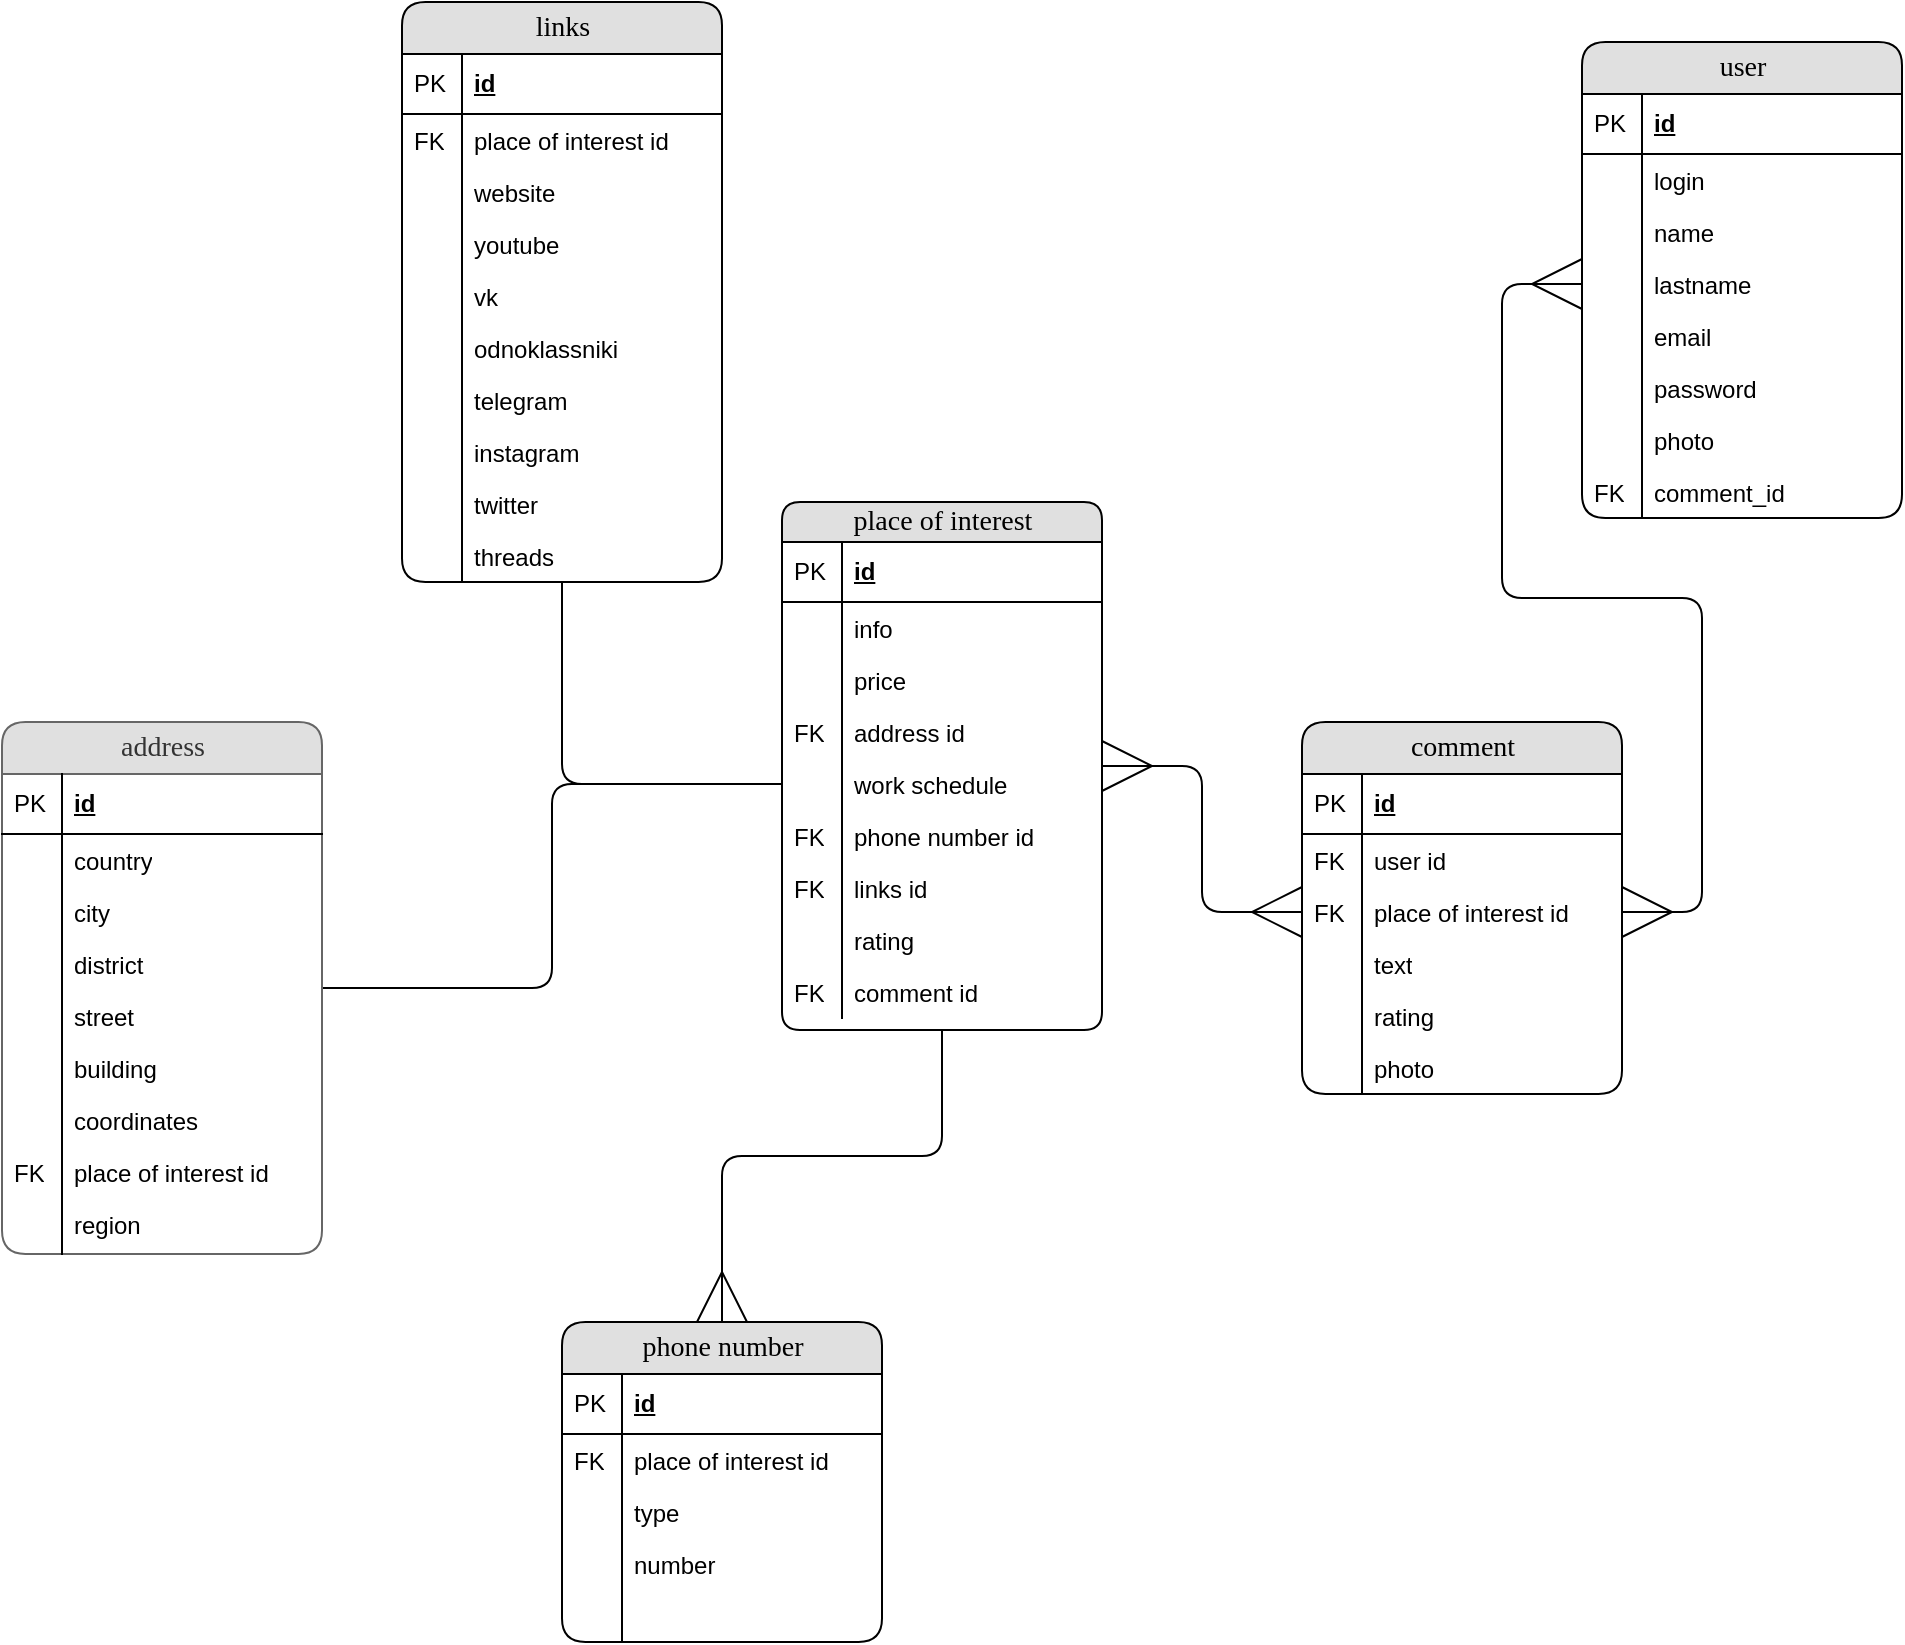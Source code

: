 <mxfile version="21.7.2" type="github">
  <diagram name="Page-1" id="e56a1550-8fbb-45ad-956c-1786394a9013">
    <mxGraphModel dx="1434" dy="790" grid="1" gridSize="10" guides="1" tooltips="1" connect="1" arrows="1" fold="1" page="1" pageScale="1" pageWidth="1100" pageHeight="850" background="none" math="0" shadow="0">
      <root>
        <mxCell id="0" />
        <mxCell id="1" parent="0" />
        <mxCell id="wObL8f7aun2CdZPHMeH9-78" style="edgeStyle=orthogonalEdgeStyle;orthogonalLoop=1;jettySize=auto;html=1;entryX=0;entryY=0.5;entryDx=0;entryDy=0;endArrow=ERmany;endFill=0;startSize=23;strokeWidth=1;endSize=23;rounded=1;startArrow=ERmany;startFill=0;" parent="1" source="wObL8f7aun2CdZPHMeH9-1" target="wObL8f7aun2CdZPHMeH9-42" edge="1">
          <mxGeometry relative="1" as="geometry" />
        </mxCell>
        <mxCell id="wObL8f7aun2CdZPHMeH9-1" value="place of interest" style="swimlane;html=1;fontStyle=0;childLayout=stackLayout;horizontal=1;startSize=20;fillColor=#e0e0e0;horizontalStack=0;resizeParent=1;resizeLast=0;collapsible=1;marginBottom=0;swimlaneFillColor=#ffffff;align=center;rounded=1;shadow=0;comic=0;labelBackgroundColor=none;strokeWidth=1;fontFamily=Verdana;fontSize=14;glass=0;swimlaneLine=1;" parent="1" vertex="1">
          <mxGeometry x="460" y="250" width="160" height="264" as="geometry" />
        </mxCell>
        <mxCell id="wObL8f7aun2CdZPHMeH9-2" value="id" style="shape=partialRectangle;top=0;left=0;right=0;bottom=1;html=1;align=left;verticalAlign=middle;fillColor=none;spacingLeft=34;spacingRight=4;whiteSpace=wrap;overflow=hidden;rotatable=0;points=[[0,0.5],[1,0.5]];portConstraint=eastwest;dropTarget=0;fontStyle=5;" parent="wObL8f7aun2CdZPHMeH9-1" vertex="1">
          <mxGeometry y="20" width="160" height="30" as="geometry" />
        </mxCell>
        <mxCell id="wObL8f7aun2CdZPHMeH9-3" value="PK" style="shape=partialRectangle;top=0;left=0;bottom=0;html=1;fillColor=none;align=left;verticalAlign=middle;spacingLeft=4;spacingRight=4;whiteSpace=wrap;overflow=hidden;rotatable=0;points=[];portConstraint=eastwest;part=1;" parent="wObL8f7aun2CdZPHMeH9-2" vertex="1" connectable="0">
          <mxGeometry width="30" height="30" as="geometry" />
        </mxCell>
        <mxCell id="wObL8f7aun2CdZPHMeH9-4" value="info" style="shape=partialRectangle;top=0;left=0;right=0;bottom=0;html=1;align=left;verticalAlign=top;fillColor=none;spacingLeft=34;spacingRight=4;whiteSpace=wrap;overflow=hidden;rotatable=0;points=[[0,0.5],[1,0.5]];portConstraint=eastwest;dropTarget=0;" parent="wObL8f7aun2CdZPHMeH9-1" vertex="1">
          <mxGeometry y="50" width="160" height="26" as="geometry" />
        </mxCell>
        <mxCell id="wObL8f7aun2CdZPHMeH9-5" value="" style="shape=partialRectangle;top=0;left=0;bottom=0;html=1;fillColor=none;align=left;verticalAlign=top;spacingLeft=4;spacingRight=4;whiteSpace=wrap;overflow=hidden;rotatable=0;points=[];portConstraint=eastwest;part=1;" parent="wObL8f7aun2CdZPHMeH9-4" vertex="1" connectable="0">
          <mxGeometry width="30" height="26" as="geometry" />
        </mxCell>
        <mxCell id="wObL8f7aun2CdZPHMeH9-49" value="price" style="shape=partialRectangle;top=0;left=0;right=0;bottom=0;html=1;align=left;verticalAlign=top;fillColor=none;spacingLeft=34;spacingRight=4;whiteSpace=wrap;overflow=hidden;rotatable=0;points=[[0,0.5],[1,0.5]];portConstraint=eastwest;dropTarget=0;" parent="wObL8f7aun2CdZPHMeH9-1" vertex="1">
          <mxGeometry y="76" width="160" height="26" as="geometry" />
        </mxCell>
        <mxCell id="wObL8f7aun2CdZPHMeH9-50" value="" style="shape=partialRectangle;top=0;left=0;bottom=0;html=1;fillColor=none;align=left;verticalAlign=top;spacingLeft=4;spacingRight=4;whiteSpace=wrap;overflow=hidden;rotatable=0;points=[];portConstraint=eastwest;part=1;" parent="wObL8f7aun2CdZPHMeH9-49" vertex="1" connectable="0">
          <mxGeometry width="30" height="26" as="geometry" />
        </mxCell>
        <mxCell id="wObL8f7aun2CdZPHMeH9-6" value="address id" style="shape=partialRectangle;top=0;left=0;right=0;bottom=0;html=1;align=left;verticalAlign=top;fillColor=none;spacingLeft=34;spacingRight=4;whiteSpace=wrap;overflow=hidden;rotatable=0;points=[[0,0.5],[1,0.5]];portConstraint=eastwest;dropTarget=0;" parent="wObL8f7aun2CdZPHMeH9-1" vertex="1">
          <mxGeometry y="102" width="160" height="26" as="geometry" />
        </mxCell>
        <mxCell id="wObL8f7aun2CdZPHMeH9-7" value="FK" style="shape=partialRectangle;top=0;left=0;bottom=0;html=1;fillColor=none;align=left;verticalAlign=top;spacingLeft=4;spacingRight=4;whiteSpace=wrap;overflow=hidden;rotatable=0;points=[];portConstraint=eastwest;part=1;" parent="wObL8f7aun2CdZPHMeH9-6" vertex="1" connectable="0">
          <mxGeometry width="30" height="26" as="geometry" />
        </mxCell>
        <mxCell id="wObL8f7aun2CdZPHMeH9-8" value="work schedule" style="shape=partialRectangle;top=0;left=0;right=0;bottom=0;html=1;align=left;verticalAlign=top;fillColor=none;spacingLeft=34;spacingRight=4;whiteSpace=wrap;overflow=hidden;rotatable=0;points=[[0,0.5],[1,0.5]];portConstraint=eastwest;dropTarget=0;" parent="wObL8f7aun2CdZPHMeH9-1" vertex="1">
          <mxGeometry y="128" width="160" height="26" as="geometry" />
        </mxCell>
        <mxCell id="wObL8f7aun2CdZPHMeH9-9" value="" style="shape=partialRectangle;top=0;left=0;bottom=0;html=1;fillColor=none;align=left;verticalAlign=top;spacingLeft=4;spacingRight=4;whiteSpace=wrap;overflow=hidden;rotatable=0;points=[];portConstraint=eastwest;part=1;" parent="wObL8f7aun2CdZPHMeH9-8" vertex="1" connectable="0">
          <mxGeometry width="30" height="26" as="geometry" />
        </mxCell>
        <mxCell id="wObL8f7aun2CdZPHMeH9-44" value="phone number id" style="shape=partialRectangle;top=0;left=0;right=0;bottom=0;html=1;align=left;verticalAlign=top;fillColor=none;spacingLeft=34;spacingRight=4;whiteSpace=wrap;overflow=hidden;rotatable=0;points=[[0,0.5],[1,0.5]];portConstraint=eastwest;dropTarget=0;" parent="wObL8f7aun2CdZPHMeH9-1" vertex="1">
          <mxGeometry y="154" width="160" height="26" as="geometry" />
        </mxCell>
        <mxCell id="wObL8f7aun2CdZPHMeH9-45" value="FK" style="shape=partialRectangle;top=0;left=0;bottom=0;html=1;fillColor=none;align=left;verticalAlign=top;spacingLeft=4;spacingRight=4;whiteSpace=wrap;overflow=hidden;rotatable=0;points=[];portConstraint=eastwest;part=1;" parent="wObL8f7aun2CdZPHMeH9-44" vertex="1" connectable="0">
          <mxGeometry width="30" height="26" as="geometry" />
        </mxCell>
        <mxCell id="wObL8f7aun2CdZPHMeH9-47" value="links id" style="shape=partialRectangle;top=0;left=0;right=0;bottom=0;html=1;align=left;verticalAlign=top;fillColor=none;spacingLeft=34;spacingRight=4;whiteSpace=wrap;overflow=hidden;rotatable=0;points=[[0,0.5],[1,0.5]];portConstraint=eastwest;dropTarget=0;" parent="wObL8f7aun2CdZPHMeH9-1" vertex="1">
          <mxGeometry y="180" width="160" height="26" as="geometry" />
        </mxCell>
        <mxCell id="wObL8f7aun2CdZPHMeH9-48" value="FK" style="shape=partialRectangle;top=0;left=0;bottom=0;html=1;fillColor=none;align=left;verticalAlign=top;spacingLeft=4;spacingRight=4;whiteSpace=wrap;overflow=hidden;rotatable=0;points=[];portConstraint=eastwest;part=1;" parent="wObL8f7aun2CdZPHMeH9-47" vertex="1" connectable="0">
          <mxGeometry width="30" height="26" as="geometry" />
        </mxCell>
        <mxCell id="wObL8f7aun2CdZPHMeH9-40" value="rating" style="shape=partialRectangle;top=0;left=0;right=0;bottom=0;html=1;align=left;verticalAlign=top;fillColor=none;spacingLeft=34;spacingRight=4;whiteSpace=wrap;overflow=hidden;rotatable=0;points=[[0,0.5],[1,0.5]];portConstraint=eastwest;dropTarget=0;" parent="wObL8f7aun2CdZPHMeH9-1" vertex="1">
          <mxGeometry y="206" width="160" height="26" as="geometry" />
        </mxCell>
        <mxCell id="wObL8f7aun2CdZPHMeH9-41" value="" style="shape=partialRectangle;top=0;left=0;bottom=0;html=1;fillColor=none;align=left;verticalAlign=top;spacingLeft=4;spacingRight=4;whiteSpace=wrap;overflow=hidden;rotatable=0;points=[];portConstraint=eastwest;part=1;" parent="wObL8f7aun2CdZPHMeH9-40" vertex="1" connectable="0">
          <mxGeometry width="30" height="26" as="geometry" />
        </mxCell>
        <mxCell id="wObL8f7aun2CdZPHMeH9-12" value="comment id" style="shape=partialRectangle;top=0;left=0;right=0;bottom=0;html=1;align=left;verticalAlign=top;fillColor=none;spacingLeft=34;spacingRight=4;whiteSpace=wrap;overflow=hidden;rotatable=0;points=[[0,0.5],[1,0.5]];portConstraint=eastwest;dropTarget=0;" parent="wObL8f7aun2CdZPHMeH9-1" vertex="1">
          <mxGeometry y="232" width="160" height="26" as="geometry" />
        </mxCell>
        <mxCell id="wObL8f7aun2CdZPHMeH9-13" value="FK" style="shape=partialRectangle;top=0;left=0;bottom=0;html=1;fillColor=none;align=left;verticalAlign=top;spacingLeft=4;spacingRight=4;whiteSpace=wrap;overflow=hidden;rotatable=0;points=[];portConstraint=eastwest;part=1;" parent="wObL8f7aun2CdZPHMeH9-12" vertex="1" connectable="0">
          <mxGeometry width="30" height="26" as="geometry" />
        </mxCell>
        <mxCell id="wObL8f7aun2CdZPHMeH9-14" value="comment" style="swimlane;html=1;fontStyle=0;childLayout=stackLayout;horizontal=1;startSize=26;fillColor=#e0e0e0;horizontalStack=0;resizeParent=1;resizeLast=0;collapsible=1;marginBottom=0;swimlaneFillColor=#ffffff;align=center;rounded=1;shadow=0;comic=0;labelBackgroundColor=none;strokeWidth=1;fontFamily=Verdana;fontSize=14" parent="1" vertex="1">
          <mxGeometry x="720" y="360" width="160" height="186" as="geometry" />
        </mxCell>
        <mxCell id="wObL8f7aun2CdZPHMeH9-15" value="id" style="shape=partialRectangle;top=0;left=0;right=0;bottom=1;html=1;align=left;verticalAlign=middle;fillColor=none;spacingLeft=34;spacingRight=4;whiteSpace=wrap;overflow=hidden;rotatable=0;points=[[0,0.5],[1,0.5]];portConstraint=eastwest;dropTarget=0;fontStyle=5;" parent="wObL8f7aun2CdZPHMeH9-14" vertex="1">
          <mxGeometry y="26" width="160" height="30" as="geometry" />
        </mxCell>
        <mxCell id="wObL8f7aun2CdZPHMeH9-16" value="PK" style="shape=partialRectangle;top=0;left=0;bottom=0;html=1;fillColor=none;align=left;verticalAlign=middle;spacingLeft=4;spacingRight=4;whiteSpace=wrap;overflow=hidden;rotatable=0;points=[];portConstraint=eastwest;part=1;" parent="wObL8f7aun2CdZPHMeH9-15" vertex="1" connectable="0">
          <mxGeometry width="30" height="30" as="geometry" />
        </mxCell>
        <mxCell id="wObL8f7aun2CdZPHMeH9-17" value="user id" style="shape=partialRectangle;top=0;left=0;right=0;bottom=0;html=1;align=left;verticalAlign=top;fillColor=none;spacingLeft=34;spacingRight=4;whiteSpace=wrap;overflow=hidden;rotatable=0;points=[[0,0.5],[1,0.5]];portConstraint=eastwest;dropTarget=0;" parent="wObL8f7aun2CdZPHMeH9-14" vertex="1">
          <mxGeometry y="56" width="160" height="26" as="geometry" />
        </mxCell>
        <mxCell id="wObL8f7aun2CdZPHMeH9-18" value="FK" style="shape=partialRectangle;top=0;left=0;bottom=0;html=1;fillColor=none;align=left;verticalAlign=top;spacingLeft=4;spacingRight=4;whiteSpace=wrap;overflow=hidden;rotatable=0;points=[];portConstraint=eastwest;part=1;" parent="wObL8f7aun2CdZPHMeH9-17" vertex="1" connectable="0">
          <mxGeometry width="30" height="26" as="geometry" />
        </mxCell>
        <mxCell id="wObL8f7aun2CdZPHMeH9-42" value="place of interest id" style="shape=partialRectangle;top=0;left=0;right=0;bottom=0;html=1;align=left;verticalAlign=top;fillColor=none;spacingLeft=34;spacingRight=4;whiteSpace=wrap;overflow=hidden;rotatable=0;points=[[0,0.5],[1,0.5]];portConstraint=eastwest;dropTarget=0;" parent="wObL8f7aun2CdZPHMeH9-14" vertex="1">
          <mxGeometry y="82" width="160" height="26" as="geometry" />
        </mxCell>
        <mxCell id="wObL8f7aun2CdZPHMeH9-43" value="FK" style="shape=partialRectangle;top=0;left=0;bottom=0;html=1;fillColor=none;align=left;verticalAlign=top;spacingLeft=4;spacingRight=4;whiteSpace=wrap;overflow=hidden;rotatable=0;points=[];portConstraint=eastwest;part=1;" parent="wObL8f7aun2CdZPHMeH9-42" vertex="1" connectable="0">
          <mxGeometry width="30" height="26" as="geometry" />
        </mxCell>
        <mxCell id="wObL8f7aun2CdZPHMeH9-19" value="text" style="shape=partialRectangle;top=0;left=0;right=0;bottom=0;html=1;align=left;verticalAlign=top;fillColor=none;spacingLeft=34;spacingRight=4;whiteSpace=wrap;overflow=hidden;rotatable=0;points=[[0,0.5],[1,0.5]];portConstraint=eastwest;dropTarget=0;" parent="wObL8f7aun2CdZPHMeH9-14" vertex="1">
          <mxGeometry y="108" width="160" height="26" as="geometry" />
        </mxCell>
        <mxCell id="wObL8f7aun2CdZPHMeH9-20" value="" style="shape=partialRectangle;top=0;left=0;bottom=0;html=1;fillColor=none;align=left;verticalAlign=top;spacingLeft=4;spacingRight=4;whiteSpace=wrap;overflow=hidden;rotatable=0;points=[];portConstraint=eastwest;part=1;" parent="wObL8f7aun2CdZPHMeH9-19" vertex="1" connectable="0">
          <mxGeometry width="30" height="26" as="geometry" />
        </mxCell>
        <mxCell id="wObL8f7aun2CdZPHMeH9-21" value="rating" style="shape=partialRectangle;top=0;left=0;right=0;bottom=0;html=1;align=left;verticalAlign=top;fillColor=none;spacingLeft=34;spacingRight=4;whiteSpace=wrap;overflow=hidden;rotatable=0;points=[[0,0.5],[1,0.5]];portConstraint=eastwest;dropTarget=0;" parent="wObL8f7aun2CdZPHMeH9-14" vertex="1">
          <mxGeometry y="134" width="160" height="26" as="geometry" />
        </mxCell>
        <mxCell id="wObL8f7aun2CdZPHMeH9-22" value="" style="shape=partialRectangle;top=0;left=0;bottom=0;html=1;fillColor=none;align=left;verticalAlign=top;spacingLeft=4;spacingRight=4;whiteSpace=wrap;overflow=hidden;rotatable=0;points=[];portConstraint=eastwest;part=1;" parent="wObL8f7aun2CdZPHMeH9-21" vertex="1" connectable="0">
          <mxGeometry width="30" height="26" as="geometry" />
        </mxCell>
        <mxCell id="wObL8f7aun2CdZPHMeH9-23" value="photo" style="shape=partialRectangle;top=0;left=0;right=0;bottom=0;html=1;align=left;verticalAlign=top;fillColor=none;spacingLeft=34;spacingRight=4;whiteSpace=wrap;overflow=hidden;rotatable=0;points=[[0,0.5],[1,0.5]];portConstraint=eastwest;dropTarget=0;" parent="wObL8f7aun2CdZPHMeH9-14" vertex="1">
          <mxGeometry y="160" width="160" height="26" as="geometry" />
        </mxCell>
        <mxCell id="wObL8f7aun2CdZPHMeH9-24" value="" style="shape=partialRectangle;top=0;left=0;bottom=0;html=1;fillColor=none;align=left;verticalAlign=top;spacingLeft=4;spacingRight=4;whiteSpace=wrap;overflow=hidden;rotatable=0;points=[];portConstraint=eastwest;part=1;" parent="wObL8f7aun2CdZPHMeH9-23" vertex="1" connectable="0">
          <mxGeometry width="30" height="26" as="geometry" />
        </mxCell>
        <mxCell id="wObL8f7aun2CdZPHMeH9-25" value="user" style="swimlane;html=1;fontStyle=0;childLayout=stackLayout;horizontal=1;startSize=26;fillColor=#e0e0e0;horizontalStack=0;resizeParent=1;resizeLast=0;collapsible=1;marginBottom=0;swimlaneFillColor=#ffffff;align=center;rounded=1;shadow=0;comic=0;labelBackgroundColor=none;strokeWidth=1;fontFamily=Verdana;fontSize=14" parent="1" vertex="1">
          <mxGeometry x="860" y="20" width="160" height="238" as="geometry" />
        </mxCell>
        <mxCell id="wObL8f7aun2CdZPHMeH9-26" value="id" style="shape=partialRectangle;top=0;left=0;right=0;bottom=1;html=1;align=left;verticalAlign=middle;fillColor=none;spacingLeft=34;spacingRight=4;whiteSpace=wrap;overflow=hidden;rotatable=0;points=[[0,0.5],[1,0.5]];portConstraint=eastwest;dropTarget=0;fontStyle=5;" parent="wObL8f7aun2CdZPHMeH9-25" vertex="1">
          <mxGeometry y="26" width="160" height="30" as="geometry" />
        </mxCell>
        <mxCell id="wObL8f7aun2CdZPHMeH9-27" value="PK" style="shape=partialRectangle;top=0;left=0;bottom=0;html=1;fillColor=none;align=left;verticalAlign=middle;spacingLeft=4;spacingRight=4;whiteSpace=wrap;overflow=hidden;rotatable=0;points=[];portConstraint=eastwest;part=1;" parent="wObL8f7aun2CdZPHMeH9-26" vertex="1" connectable="0">
          <mxGeometry width="30" height="30" as="geometry" />
        </mxCell>
        <mxCell id="wObL8f7aun2CdZPHMeH9-28" value="login" style="shape=partialRectangle;top=0;left=0;right=0;bottom=0;html=1;align=left;verticalAlign=top;fillColor=none;spacingLeft=34;spacingRight=4;whiteSpace=wrap;overflow=hidden;rotatable=0;points=[[0,0.5],[1,0.5]];portConstraint=eastwest;dropTarget=0;" parent="wObL8f7aun2CdZPHMeH9-25" vertex="1">
          <mxGeometry y="56" width="160" height="26" as="geometry" />
        </mxCell>
        <mxCell id="wObL8f7aun2CdZPHMeH9-29" value="" style="shape=partialRectangle;top=0;left=0;bottom=0;html=1;fillColor=none;align=left;verticalAlign=top;spacingLeft=4;spacingRight=4;whiteSpace=wrap;overflow=hidden;rotatable=0;points=[];portConstraint=eastwest;part=1;" parent="wObL8f7aun2CdZPHMeH9-28" vertex="1" connectable="0">
          <mxGeometry width="30" height="26" as="geometry" />
        </mxCell>
        <mxCell id="wObL8f7aun2CdZPHMeH9-30" value="name" style="shape=partialRectangle;top=0;left=0;right=0;bottom=0;html=1;align=left;verticalAlign=top;fillColor=none;spacingLeft=34;spacingRight=4;whiteSpace=wrap;overflow=hidden;rotatable=0;points=[[0,0.5],[1,0.5]];portConstraint=eastwest;dropTarget=0;" parent="wObL8f7aun2CdZPHMeH9-25" vertex="1">
          <mxGeometry y="82" width="160" height="26" as="geometry" />
        </mxCell>
        <mxCell id="wObL8f7aun2CdZPHMeH9-31" value="" style="shape=partialRectangle;top=0;left=0;bottom=0;html=1;fillColor=none;align=left;verticalAlign=top;spacingLeft=4;spacingRight=4;whiteSpace=wrap;overflow=hidden;rotatable=0;points=[];portConstraint=eastwest;part=1;" parent="wObL8f7aun2CdZPHMeH9-30" vertex="1" connectable="0">
          <mxGeometry width="30" height="26" as="geometry" />
        </mxCell>
        <mxCell id="wObL8f7aun2CdZPHMeH9-32" value="lastname" style="shape=partialRectangle;top=0;left=0;right=0;bottom=0;html=1;align=left;verticalAlign=top;fillColor=none;spacingLeft=34;spacingRight=4;whiteSpace=wrap;overflow=hidden;rotatable=0;points=[[0,0.5],[1,0.5]];portConstraint=eastwest;dropTarget=0;" parent="wObL8f7aun2CdZPHMeH9-25" vertex="1">
          <mxGeometry y="108" width="160" height="26" as="geometry" />
        </mxCell>
        <mxCell id="wObL8f7aun2CdZPHMeH9-33" value="" style="shape=partialRectangle;top=0;left=0;bottom=0;html=1;fillColor=none;align=left;verticalAlign=top;spacingLeft=4;spacingRight=4;whiteSpace=wrap;overflow=hidden;rotatable=0;points=[];portConstraint=eastwest;part=1;" parent="wObL8f7aun2CdZPHMeH9-32" vertex="1" connectable="0">
          <mxGeometry width="30" height="26" as="geometry" />
        </mxCell>
        <mxCell id="wObL8f7aun2CdZPHMeH9-34" value="email" style="shape=partialRectangle;top=0;left=0;right=0;bottom=0;html=1;align=left;verticalAlign=top;fillColor=none;spacingLeft=34;spacingRight=4;whiteSpace=wrap;overflow=hidden;rotatable=0;points=[[0,0.5],[1,0.5]];portConstraint=eastwest;dropTarget=0;" parent="wObL8f7aun2CdZPHMeH9-25" vertex="1">
          <mxGeometry y="134" width="160" height="26" as="geometry" />
        </mxCell>
        <mxCell id="wObL8f7aun2CdZPHMeH9-35" value="" style="shape=partialRectangle;top=0;left=0;bottom=0;html=1;fillColor=none;align=left;verticalAlign=top;spacingLeft=4;spacingRight=4;whiteSpace=wrap;overflow=hidden;rotatable=0;points=[];portConstraint=eastwest;part=1;" parent="wObL8f7aun2CdZPHMeH9-34" vertex="1" connectable="0">
          <mxGeometry width="30" height="26" as="geometry" />
        </mxCell>
        <mxCell id="wObL8f7aun2CdZPHMeH9-36" value="password" style="shape=partialRectangle;top=0;left=0;right=0;bottom=0;html=1;align=left;verticalAlign=top;fillColor=none;spacingLeft=34;spacingRight=4;whiteSpace=wrap;overflow=hidden;rotatable=0;points=[[0,0.5],[1,0.5]];portConstraint=eastwest;dropTarget=0;" parent="wObL8f7aun2CdZPHMeH9-25" vertex="1">
          <mxGeometry y="160" width="160" height="26" as="geometry" />
        </mxCell>
        <mxCell id="wObL8f7aun2CdZPHMeH9-37" value="" style="shape=partialRectangle;top=0;left=0;bottom=0;html=1;fillColor=none;align=left;verticalAlign=top;spacingLeft=4;spacingRight=4;whiteSpace=wrap;overflow=hidden;rotatable=0;points=[];portConstraint=eastwest;part=1;" parent="wObL8f7aun2CdZPHMeH9-36" vertex="1" connectable="0">
          <mxGeometry width="30" height="26" as="geometry" />
        </mxCell>
        <mxCell id="wObL8f7aun2CdZPHMeH9-38" value="photo" style="shape=partialRectangle;top=0;left=0;right=0;bottom=0;html=1;align=left;verticalAlign=top;fillColor=none;spacingLeft=34;spacingRight=4;whiteSpace=wrap;overflow=hidden;rotatable=0;points=[[0,0.5],[1,0.5]];portConstraint=eastwest;dropTarget=0;" parent="wObL8f7aun2CdZPHMeH9-25" vertex="1">
          <mxGeometry y="186" width="160" height="26" as="geometry" />
        </mxCell>
        <mxCell id="wObL8f7aun2CdZPHMeH9-39" value="" style="shape=partialRectangle;top=0;left=0;bottom=0;html=1;fillColor=none;align=left;verticalAlign=top;spacingLeft=4;spacingRight=4;whiteSpace=wrap;overflow=hidden;rotatable=0;points=[];portConstraint=eastwest;part=1;" parent="wObL8f7aun2CdZPHMeH9-38" vertex="1" connectable="0">
          <mxGeometry width="30" height="26" as="geometry" />
        </mxCell>
        <mxCell id="yWbq0cqMspqbgLqI-8re-1" value="comment_id" style="shape=partialRectangle;top=0;left=0;right=0;bottom=0;html=1;align=left;verticalAlign=top;fillColor=none;spacingLeft=34;spacingRight=4;whiteSpace=wrap;overflow=hidden;rotatable=0;points=[[0,0.5],[1,0.5]];portConstraint=eastwest;dropTarget=0;" parent="wObL8f7aun2CdZPHMeH9-25" vertex="1">
          <mxGeometry y="212" width="160" height="26" as="geometry" />
        </mxCell>
        <mxCell id="yWbq0cqMspqbgLqI-8re-2" value="FK" style="shape=partialRectangle;top=0;left=0;bottom=0;html=1;fillColor=none;align=left;verticalAlign=top;spacingLeft=4;spacingRight=4;whiteSpace=wrap;overflow=hidden;rotatable=0;points=[];portConstraint=eastwest;part=1;" parent="yWbq0cqMspqbgLqI-8re-1" vertex="1" connectable="0">
          <mxGeometry width="30" height="26" as="geometry" />
        </mxCell>
        <mxCell id="8l1MIEL0chZM-RbcVXJ1-48" style="edgeStyle=orthogonalEdgeStyle;orthogonalLoop=1;jettySize=auto;html=1;entryX=0;entryY=0.5;entryDx=0;entryDy=0;rounded=1;endArrow=none;endFill=0;" parent="1" source="wObL8f7aun2CdZPHMeH9-51" target="wObL8f7aun2CdZPHMeH9-8" edge="1">
          <mxGeometry relative="1" as="geometry" />
        </mxCell>
        <mxCell id="wObL8f7aun2CdZPHMeH9-51" value="links" style="swimlane;html=1;fontStyle=0;childLayout=stackLayout;horizontal=1;startSize=26;fillColor=#e0e0e0;horizontalStack=0;resizeParent=1;resizeLast=0;collapsible=1;marginBottom=0;swimlaneFillColor=#ffffff;align=center;rounded=1;shadow=0;comic=0;labelBackgroundColor=none;strokeWidth=1;fontFamily=Verdana;fontSize=14" parent="1" vertex="1">
          <mxGeometry x="270" width="160" height="290" as="geometry" />
        </mxCell>
        <mxCell id="wObL8f7aun2CdZPHMeH9-52" value="id" style="shape=partialRectangle;top=0;left=0;right=0;bottom=1;html=1;align=left;verticalAlign=middle;fillColor=none;spacingLeft=34;spacingRight=4;whiteSpace=wrap;overflow=hidden;rotatable=0;points=[[0,0.5],[1,0.5]];portConstraint=eastwest;dropTarget=0;fontStyle=5;" parent="wObL8f7aun2CdZPHMeH9-51" vertex="1">
          <mxGeometry y="26" width="160" height="30" as="geometry" />
        </mxCell>
        <mxCell id="wObL8f7aun2CdZPHMeH9-53" value="PK" style="shape=partialRectangle;top=0;left=0;bottom=0;html=1;fillColor=none;align=left;verticalAlign=middle;spacingLeft=4;spacingRight=4;whiteSpace=wrap;overflow=hidden;rotatable=0;points=[];portConstraint=eastwest;part=1;" parent="wObL8f7aun2CdZPHMeH9-52" vertex="1" connectable="0">
          <mxGeometry width="30" height="30" as="geometry" />
        </mxCell>
        <mxCell id="wObL8f7aun2CdZPHMeH9-66" value="place of interest id" style="shape=partialRectangle;top=0;left=0;right=0;bottom=0;html=1;align=left;verticalAlign=top;fillColor=none;spacingLeft=34;spacingRight=4;whiteSpace=wrap;overflow=hidden;rotatable=0;points=[[0,0.5],[1,0.5]];portConstraint=eastwest;dropTarget=0;" parent="wObL8f7aun2CdZPHMeH9-51" vertex="1">
          <mxGeometry y="56" width="160" height="26" as="geometry" />
        </mxCell>
        <mxCell id="wObL8f7aun2CdZPHMeH9-67" value="FK" style="shape=partialRectangle;top=0;left=0;bottom=0;html=1;fillColor=none;align=left;verticalAlign=top;spacingLeft=4;spacingRight=4;whiteSpace=wrap;overflow=hidden;rotatable=0;points=[];portConstraint=eastwest;part=1;" parent="wObL8f7aun2CdZPHMeH9-66" vertex="1" connectable="0">
          <mxGeometry width="30" height="26" as="geometry" />
        </mxCell>
        <mxCell id="wObL8f7aun2CdZPHMeH9-54" value="website" style="shape=partialRectangle;top=0;left=0;right=0;bottom=0;html=1;align=left;verticalAlign=top;fillColor=none;spacingLeft=34;spacingRight=4;whiteSpace=wrap;overflow=hidden;rotatable=0;points=[[0,0.5],[1,0.5]];portConstraint=eastwest;dropTarget=0;" parent="wObL8f7aun2CdZPHMeH9-51" vertex="1">
          <mxGeometry y="82" width="160" height="26" as="geometry" />
        </mxCell>
        <mxCell id="wObL8f7aun2CdZPHMeH9-55" value="" style="shape=partialRectangle;top=0;left=0;bottom=0;html=1;fillColor=none;align=left;verticalAlign=top;spacingLeft=4;spacingRight=4;whiteSpace=wrap;overflow=hidden;rotatable=0;points=[];portConstraint=eastwest;part=1;" parent="wObL8f7aun2CdZPHMeH9-54" vertex="1" connectable="0">
          <mxGeometry width="30" height="26" as="geometry" />
        </mxCell>
        <mxCell id="wObL8f7aun2CdZPHMeH9-56" value="youtube" style="shape=partialRectangle;top=0;left=0;right=0;bottom=0;html=1;align=left;verticalAlign=top;fillColor=none;spacingLeft=34;spacingRight=4;whiteSpace=wrap;overflow=hidden;rotatable=0;points=[[0,0.5],[1,0.5]];portConstraint=eastwest;dropTarget=0;" parent="wObL8f7aun2CdZPHMeH9-51" vertex="1">
          <mxGeometry y="108" width="160" height="26" as="geometry" />
        </mxCell>
        <mxCell id="wObL8f7aun2CdZPHMeH9-57" value="" style="shape=partialRectangle;top=0;left=0;bottom=0;html=1;fillColor=none;align=left;verticalAlign=top;spacingLeft=4;spacingRight=4;whiteSpace=wrap;overflow=hidden;rotatable=0;points=[];portConstraint=eastwest;part=1;" parent="wObL8f7aun2CdZPHMeH9-56" vertex="1" connectable="0">
          <mxGeometry width="30" height="26" as="geometry" />
        </mxCell>
        <mxCell id="wObL8f7aun2CdZPHMeH9-58" value="vk" style="shape=partialRectangle;top=0;left=0;right=0;bottom=0;html=1;align=left;verticalAlign=top;fillColor=none;spacingLeft=34;spacingRight=4;whiteSpace=wrap;overflow=hidden;rotatable=0;points=[[0,0.5],[1,0.5]];portConstraint=eastwest;dropTarget=0;" parent="wObL8f7aun2CdZPHMeH9-51" vertex="1">
          <mxGeometry y="134" width="160" height="26" as="geometry" />
        </mxCell>
        <mxCell id="wObL8f7aun2CdZPHMeH9-59" value="" style="shape=partialRectangle;top=0;left=0;bottom=0;html=1;fillColor=none;align=left;verticalAlign=top;spacingLeft=4;spacingRight=4;whiteSpace=wrap;overflow=hidden;rotatable=0;points=[];portConstraint=eastwest;part=1;" parent="wObL8f7aun2CdZPHMeH9-58" vertex="1" connectable="0">
          <mxGeometry width="30" height="26" as="geometry" />
        </mxCell>
        <mxCell id="wObL8f7aun2CdZPHMeH9-60" value="odnoklassniki" style="shape=partialRectangle;top=0;left=0;right=0;bottom=0;html=1;align=left;verticalAlign=top;fillColor=none;spacingLeft=34;spacingRight=4;whiteSpace=wrap;overflow=hidden;rotatable=0;points=[[0,0.5],[1,0.5]];portConstraint=eastwest;dropTarget=0;" parent="wObL8f7aun2CdZPHMeH9-51" vertex="1">
          <mxGeometry y="160" width="160" height="26" as="geometry" />
        </mxCell>
        <mxCell id="wObL8f7aun2CdZPHMeH9-61" value="" style="shape=partialRectangle;top=0;left=0;bottom=0;html=1;fillColor=none;align=left;verticalAlign=top;spacingLeft=4;spacingRight=4;whiteSpace=wrap;overflow=hidden;rotatable=0;points=[];portConstraint=eastwest;part=1;" parent="wObL8f7aun2CdZPHMeH9-60" vertex="1" connectable="0">
          <mxGeometry width="30" height="26" as="geometry" />
        </mxCell>
        <mxCell id="wObL8f7aun2CdZPHMeH9-62" value="telegram" style="shape=partialRectangle;top=0;left=0;right=0;bottom=0;html=1;align=left;verticalAlign=top;fillColor=none;spacingLeft=34;spacingRight=4;whiteSpace=wrap;overflow=hidden;rotatable=0;points=[[0,0.5],[1,0.5]];portConstraint=eastwest;dropTarget=0;" parent="wObL8f7aun2CdZPHMeH9-51" vertex="1">
          <mxGeometry y="186" width="160" height="26" as="geometry" />
        </mxCell>
        <mxCell id="wObL8f7aun2CdZPHMeH9-63" value="" style="shape=partialRectangle;top=0;left=0;bottom=0;html=1;fillColor=none;align=left;verticalAlign=top;spacingLeft=4;spacingRight=4;whiteSpace=wrap;overflow=hidden;rotatable=0;points=[];portConstraint=eastwest;part=1;" parent="wObL8f7aun2CdZPHMeH9-62" vertex="1" connectable="0">
          <mxGeometry width="30" height="26" as="geometry" />
        </mxCell>
        <mxCell id="wObL8f7aun2CdZPHMeH9-68" value="instagram" style="shape=partialRectangle;top=0;left=0;right=0;bottom=0;html=1;align=left;verticalAlign=top;fillColor=none;spacingLeft=34;spacingRight=4;whiteSpace=wrap;overflow=hidden;rotatable=0;points=[[0,0.5],[1,0.5]];portConstraint=eastwest;dropTarget=0;" parent="wObL8f7aun2CdZPHMeH9-51" vertex="1">
          <mxGeometry y="212" width="160" height="26" as="geometry" />
        </mxCell>
        <mxCell id="wObL8f7aun2CdZPHMeH9-69" value="" style="shape=partialRectangle;top=0;left=0;bottom=0;html=1;fillColor=none;align=left;verticalAlign=top;spacingLeft=4;spacingRight=4;whiteSpace=wrap;overflow=hidden;rotatable=0;points=[];portConstraint=eastwest;part=1;" parent="wObL8f7aun2CdZPHMeH9-68" vertex="1" connectable="0">
          <mxGeometry width="30" height="26" as="geometry" />
        </mxCell>
        <mxCell id="wObL8f7aun2CdZPHMeH9-72" value="twitter" style="shape=partialRectangle;top=0;left=0;right=0;bottom=0;html=1;align=left;verticalAlign=top;fillColor=none;spacingLeft=34;spacingRight=4;whiteSpace=wrap;overflow=hidden;rotatable=0;points=[[0,0.5],[1,0.5]];portConstraint=eastwest;dropTarget=0;" parent="wObL8f7aun2CdZPHMeH9-51" vertex="1">
          <mxGeometry y="238" width="160" height="26" as="geometry" />
        </mxCell>
        <mxCell id="wObL8f7aun2CdZPHMeH9-73" value="" style="shape=partialRectangle;top=0;left=0;bottom=0;html=1;fillColor=none;align=left;verticalAlign=top;spacingLeft=4;spacingRight=4;whiteSpace=wrap;overflow=hidden;rotatable=0;points=[];portConstraint=eastwest;part=1;" parent="wObL8f7aun2CdZPHMeH9-72" vertex="1" connectable="0">
          <mxGeometry width="30" height="26" as="geometry" />
        </mxCell>
        <mxCell id="wObL8f7aun2CdZPHMeH9-74" value="threads" style="shape=partialRectangle;top=0;left=0;right=0;bottom=0;html=1;align=left;verticalAlign=top;fillColor=none;spacingLeft=34;spacingRight=4;whiteSpace=wrap;overflow=hidden;rotatable=0;points=[[0,0.5],[1,0.5]];portConstraint=eastwest;dropTarget=0;" parent="wObL8f7aun2CdZPHMeH9-51" vertex="1">
          <mxGeometry y="264" width="160" height="26" as="geometry" />
        </mxCell>
        <mxCell id="wObL8f7aun2CdZPHMeH9-75" value="" style="shape=partialRectangle;top=0;left=0;bottom=0;html=1;fillColor=none;align=left;verticalAlign=top;spacingLeft=4;spacingRight=4;whiteSpace=wrap;overflow=hidden;rotatable=0;points=[];portConstraint=eastwest;part=1;" parent="wObL8f7aun2CdZPHMeH9-74" vertex="1" connectable="0">
          <mxGeometry width="30" height="26" as="geometry" />
        </mxCell>
        <mxCell id="wObL8f7aun2CdZPHMeH9-79" style="edgeStyle=orthogonalEdgeStyle;rounded=1;orthogonalLoop=1;jettySize=auto;html=1;entryX=0;entryY=0.5;entryDx=0;entryDy=0;endArrow=ERmany;endFill=0;startArrow=ERmany;startFill=0;strokeWidth=1;endSize=23;startSize=23;" parent="1" source="wObL8f7aun2CdZPHMeH9-42" target="wObL8f7aun2CdZPHMeH9-32" edge="1">
          <mxGeometry relative="1" as="geometry" />
        </mxCell>
        <mxCell id="8l1MIEL0chZM-RbcVXJ1-27" style="edgeStyle=orthogonalEdgeStyle;rounded=1;orthogonalLoop=1;jettySize=auto;html=1;entryX=0;entryY=0.5;entryDx=0;entryDy=0;endArrow=none;endFill=0;" parent="1" source="8l1MIEL0chZM-RbcVXJ1-1" target="wObL8f7aun2CdZPHMeH9-8" edge="1">
          <mxGeometry relative="1" as="geometry" />
        </mxCell>
        <mxCell id="8l1MIEL0chZM-RbcVXJ1-1" value="address" style="swimlane;html=1;fontStyle=0;childLayout=stackLayout;horizontal=1;startSize=26;horizontalStack=0;resizeParent=1;resizeLast=0;collapsible=1;marginBottom=0;swimlaneFillColor=#ffffff;align=center;rounded=1;shadow=0;comic=0;labelBackgroundColor=none;strokeWidth=1;fontFamily=Verdana;fontSize=14;fillColor=#E0E0E0;strokeColor=#666666;fontColor=#333333;" parent="1" vertex="1">
          <mxGeometry x="70" y="360" width="160" height="266" as="geometry" />
        </mxCell>
        <mxCell id="8l1MIEL0chZM-RbcVXJ1-2" value="id" style="shape=partialRectangle;top=0;left=0;right=0;bottom=1;html=1;align=left;verticalAlign=middle;fillColor=none;spacingLeft=34;spacingRight=4;whiteSpace=wrap;overflow=hidden;rotatable=0;points=[[0,0.5],[1,0.5]];portConstraint=eastwest;dropTarget=0;fontStyle=5;" parent="8l1MIEL0chZM-RbcVXJ1-1" vertex="1">
          <mxGeometry y="26" width="160" height="30" as="geometry" />
        </mxCell>
        <mxCell id="8l1MIEL0chZM-RbcVXJ1-3" value="PK" style="shape=partialRectangle;top=0;left=0;bottom=0;html=1;fillColor=none;align=left;verticalAlign=middle;spacingLeft=4;spacingRight=4;whiteSpace=wrap;overflow=hidden;rotatable=0;points=[];portConstraint=eastwest;part=1;" parent="8l1MIEL0chZM-RbcVXJ1-2" vertex="1" connectable="0">
          <mxGeometry width="30" height="30" as="geometry" />
        </mxCell>
        <mxCell id="8l1MIEL0chZM-RbcVXJ1-6" value="country" style="shape=partialRectangle;top=0;left=0;right=0;bottom=0;html=1;align=left;verticalAlign=top;fillColor=none;spacingLeft=34;spacingRight=4;whiteSpace=wrap;overflow=hidden;rotatable=0;points=[[0,0.5],[1,0.5]];portConstraint=eastwest;dropTarget=0;" parent="8l1MIEL0chZM-RbcVXJ1-1" vertex="1">
          <mxGeometry y="56" width="160" height="26" as="geometry" />
        </mxCell>
        <mxCell id="8l1MIEL0chZM-RbcVXJ1-7" value="" style="shape=partialRectangle;top=0;left=0;bottom=0;html=1;fillColor=none;align=left;verticalAlign=top;spacingLeft=4;spacingRight=4;whiteSpace=wrap;overflow=hidden;rotatable=0;points=[];portConstraint=eastwest;part=1;" parent="8l1MIEL0chZM-RbcVXJ1-6" vertex="1" connectable="0">
          <mxGeometry width="30" height="26" as="geometry" />
        </mxCell>
        <mxCell id="8l1MIEL0chZM-RbcVXJ1-10" value="city" style="shape=partialRectangle;top=0;left=0;right=0;bottom=0;html=1;align=left;verticalAlign=top;fillColor=none;spacingLeft=34;spacingRight=4;whiteSpace=wrap;overflow=hidden;rotatable=0;points=[[0,0.5],[1,0.5]];portConstraint=eastwest;dropTarget=0;" parent="8l1MIEL0chZM-RbcVXJ1-1" vertex="1">
          <mxGeometry y="82" width="160" height="26" as="geometry" />
        </mxCell>
        <mxCell id="8l1MIEL0chZM-RbcVXJ1-11" value="" style="shape=partialRectangle;top=0;left=0;bottom=0;html=1;fillColor=none;align=left;verticalAlign=top;spacingLeft=4;spacingRight=4;whiteSpace=wrap;overflow=hidden;rotatable=0;points=[];portConstraint=eastwest;part=1;" parent="8l1MIEL0chZM-RbcVXJ1-10" vertex="1" connectable="0">
          <mxGeometry width="30" height="26" as="geometry" />
        </mxCell>
        <mxCell id="8l1MIEL0chZM-RbcVXJ1-12" value="district" style="shape=partialRectangle;top=0;left=0;right=0;bottom=0;html=1;align=left;verticalAlign=top;fillColor=none;spacingLeft=34;spacingRight=4;whiteSpace=wrap;overflow=hidden;rotatable=0;points=[[0,0.5],[1,0.5]];portConstraint=eastwest;dropTarget=0;" parent="8l1MIEL0chZM-RbcVXJ1-1" vertex="1">
          <mxGeometry y="108" width="160" height="26" as="geometry" />
        </mxCell>
        <mxCell id="8l1MIEL0chZM-RbcVXJ1-13" value="" style="shape=partialRectangle;top=0;left=0;bottom=0;html=1;fillColor=none;align=left;verticalAlign=top;spacingLeft=4;spacingRight=4;whiteSpace=wrap;overflow=hidden;rotatable=0;points=[];portConstraint=eastwest;part=1;" parent="8l1MIEL0chZM-RbcVXJ1-12" vertex="1" connectable="0">
          <mxGeometry width="30" height="26" as="geometry" />
        </mxCell>
        <mxCell id="8l1MIEL0chZM-RbcVXJ1-14" value="street&amp;nbsp;" style="shape=partialRectangle;top=0;left=0;right=0;bottom=0;html=1;align=left;verticalAlign=top;fillColor=none;spacingLeft=34;spacingRight=4;whiteSpace=wrap;overflow=hidden;rotatable=0;points=[[0,0.5],[1,0.5]];portConstraint=eastwest;dropTarget=0;" parent="8l1MIEL0chZM-RbcVXJ1-1" vertex="1">
          <mxGeometry y="134" width="160" height="26" as="geometry" />
        </mxCell>
        <mxCell id="8l1MIEL0chZM-RbcVXJ1-15" value="" style="shape=partialRectangle;top=0;left=0;bottom=0;html=1;fillColor=none;align=left;verticalAlign=top;spacingLeft=4;spacingRight=4;whiteSpace=wrap;overflow=hidden;rotatable=0;points=[];portConstraint=eastwest;part=1;" parent="8l1MIEL0chZM-RbcVXJ1-14" vertex="1" connectable="0">
          <mxGeometry width="30" height="26" as="geometry" />
        </mxCell>
        <mxCell id="8l1MIEL0chZM-RbcVXJ1-16" value="building" style="shape=partialRectangle;top=0;left=0;right=0;bottom=0;html=1;align=left;verticalAlign=top;fillColor=none;spacingLeft=34;spacingRight=4;whiteSpace=wrap;overflow=hidden;rotatable=0;points=[[0,0.5],[1,0.5]];portConstraint=eastwest;dropTarget=0;" parent="8l1MIEL0chZM-RbcVXJ1-1" vertex="1">
          <mxGeometry y="160" width="160" height="26" as="geometry" />
        </mxCell>
        <mxCell id="8l1MIEL0chZM-RbcVXJ1-17" value="" style="shape=partialRectangle;top=0;left=0;bottom=0;html=1;fillColor=none;align=left;verticalAlign=top;spacingLeft=4;spacingRight=4;whiteSpace=wrap;overflow=hidden;rotatable=0;points=[];portConstraint=eastwest;part=1;" parent="8l1MIEL0chZM-RbcVXJ1-16" vertex="1" connectable="0">
          <mxGeometry width="30" height="26" as="geometry" />
        </mxCell>
        <mxCell id="8l1MIEL0chZM-RbcVXJ1-18" value="coordinates" style="shape=partialRectangle;top=0;left=0;right=0;bottom=0;html=1;align=left;verticalAlign=top;fillColor=none;spacingLeft=34;spacingRight=4;whiteSpace=wrap;overflow=hidden;rotatable=0;points=[[0,0.5],[1,0.5]];portConstraint=eastwest;dropTarget=0;" parent="8l1MIEL0chZM-RbcVXJ1-1" vertex="1">
          <mxGeometry y="186" width="160" height="26" as="geometry" />
        </mxCell>
        <mxCell id="8l1MIEL0chZM-RbcVXJ1-19" value="" style="shape=partialRectangle;top=0;left=0;bottom=0;html=1;fillColor=none;align=left;verticalAlign=top;spacingLeft=4;spacingRight=4;whiteSpace=wrap;overflow=hidden;rotatable=0;points=[];portConstraint=eastwest;part=1;" parent="8l1MIEL0chZM-RbcVXJ1-18" vertex="1" connectable="0">
          <mxGeometry width="30" height="26" as="geometry" />
        </mxCell>
        <mxCell id="8l1MIEL0chZM-RbcVXJ1-4" value="place of interest id" style="shape=partialRectangle;top=0;left=0;right=0;bottom=0;html=1;align=left;verticalAlign=top;fillColor=none;spacingLeft=34;spacingRight=4;whiteSpace=wrap;overflow=hidden;rotatable=0;points=[[0,0.5],[1,0.5]];portConstraint=eastwest;dropTarget=0;" parent="8l1MIEL0chZM-RbcVXJ1-1" vertex="1">
          <mxGeometry y="212" width="160" height="26" as="geometry" />
        </mxCell>
        <mxCell id="8l1MIEL0chZM-RbcVXJ1-5" value="FK" style="shape=partialRectangle;top=0;left=0;bottom=0;html=1;fillColor=none;align=left;verticalAlign=top;spacingLeft=4;spacingRight=4;whiteSpace=wrap;overflow=hidden;rotatable=0;points=[];portConstraint=eastwest;part=1;" parent="8l1MIEL0chZM-RbcVXJ1-4" vertex="1" connectable="0">
          <mxGeometry width="30" height="26" as="geometry" />
        </mxCell>
        <mxCell id="8l1MIEL0chZM-RbcVXJ1-8" value="region" style="shape=partialRectangle;top=0;left=0;right=0;bottom=0;html=1;align=left;verticalAlign=top;fillColor=none;spacingLeft=34;spacingRight=4;whiteSpace=wrap;overflow=hidden;rotatable=0;points=[[0,0.5],[1,0.5]];portConstraint=eastwest;dropTarget=0;" parent="8l1MIEL0chZM-RbcVXJ1-1" vertex="1">
          <mxGeometry y="238" width="160" height="28" as="geometry" />
        </mxCell>
        <mxCell id="8l1MIEL0chZM-RbcVXJ1-9" value="" style="shape=partialRectangle;top=0;left=0;bottom=0;html=1;fillColor=none;align=left;verticalAlign=top;spacingLeft=4;spacingRight=4;whiteSpace=wrap;overflow=hidden;rotatable=0;points=[];portConstraint=eastwest;part=1;" parent="8l1MIEL0chZM-RbcVXJ1-8" vertex="1" connectable="0">
          <mxGeometry width="30" height="28" as="geometry" />
        </mxCell>
        <mxCell id="8l1MIEL0chZM-RbcVXJ1-47" style="edgeStyle=orthogonalEdgeStyle;rounded=1;orthogonalLoop=1;jettySize=auto;html=1;entryX=0.5;entryY=1;entryDx=0;entryDy=0;endArrow=none;endFill=0;startArrow=ERmany;startFill=0;startSize=23;" parent="1" source="8l1MIEL0chZM-RbcVXJ1-28" target="wObL8f7aun2CdZPHMeH9-1" edge="1">
          <mxGeometry relative="1" as="geometry" />
        </mxCell>
        <mxCell id="8l1MIEL0chZM-RbcVXJ1-28" value="phone number" style="swimlane;html=1;fontStyle=0;childLayout=stackLayout;horizontal=1;startSize=26;fillColor=#e0e0e0;horizontalStack=0;resizeParent=1;resizeLast=0;collapsible=1;marginBottom=0;swimlaneFillColor=#ffffff;align=center;rounded=1;shadow=0;comic=0;labelBackgroundColor=none;strokeWidth=1;fontFamily=Verdana;fontSize=14" parent="1" vertex="1">
          <mxGeometry x="350" y="660" width="160" height="160" as="geometry" />
        </mxCell>
        <mxCell id="8l1MIEL0chZM-RbcVXJ1-29" value="id" style="shape=partialRectangle;top=0;left=0;right=0;bottom=1;html=1;align=left;verticalAlign=middle;fillColor=none;spacingLeft=34;spacingRight=4;whiteSpace=wrap;overflow=hidden;rotatable=0;points=[[0,0.5],[1,0.5]];portConstraint=eastwest;dropTarget=0;fontStyle=5;" parent="8l1MIEL0chZM-RbcVXJ1-28" vertex="1">
          <mxGeometry y="26" width="160" height="30" as="geometry" />
        </mxCell>
        <mxCell id="8l1MIEL0chZM-RbcVXJ1-30" value="PK" style="shape=partialRectangle;top=0;left=0;bottom=0;html=1;fillColor=none;align=left;verticalAlign=middle;spacingLeft=4;spacingRight=4;whiteSpace=wrap;overflow=hidden;rotatable=0;points=[];portConstraint=eastwest;part=1;" parent="8l1MIEL0chZM-RbcVXJ1-29" vertex="1" connectable="0">
          <mxGeometry width="30" height="30" as="geometry" />
        </mxCell>
        <mxCell id="8l1MIEL0chZM-RbcVXJ1-31" value="place of interest id" style="shape=partialRectangle;top=0;left=0;right=0;bottom=0;html=1;align=left;verticalAlign=top;fillColor=none;spacingLeft=34;spacingRight=4;whiteSpace=wrap;overflow=hidden;rotatable=0;points=[[0,0.5],[1,0.5]];portConstraint=eastwest;dropTarget=0;" parent="8l1MIEL0chZM-RbcVXJ1-28" vertex="1">
          <mxGeometry y="56" width="160" height="26" as="geometry" />
        </mxCell>
        <mxCell id="8l1MIEL0chZM-RbcVXJ1-32" value="FK" style="shape=partialRectangle;top=0;left=0;bottom=0;html=1;fillColor=none;align=left;verticalAlign=top;spacingLeft=4;spacingRight=4;whiteSpace=wrap;overflow=hidden;rotatable=0;points=[];portConstraint=eastwest;part=1;" parent="8l1MIEL0chZM-RbcVXJ1-31" vertex="1" connectable="0">
          <mxGeometry width="30" height="26" as="geometry" />
        </mxCell>
        <mxCell id="8l1MIEL0chZM-RbcVXJ1-33" value="type" style="shape=partialRectangle;top=0;left=0;right=0;bottom=0;html=1;align=left;verticalAlign=top;fillColor=none;spacingLeft=34;spacingRight=4;whiteSpace=wrap;overflow=hidden;rotatable=0;points=[[0,0.5],[1,0.5]];portConstraint=eastwest;dropTarget=0;" parent="8l1MIEL0chZM-RbcVXJ1-28" vertex="1">
          <mxGeometry y="82" width="160" height="26" as="geometry" />
        </mxCell>
        <mxCell id="8l1MIEL0chZM-RbcVXJ1-34" value="" style="shape=partialRectangle;top=0;left=0;bottom=0;html=1;fillColor=none;align=left;verticalAlign=top;spacingLeft=4;spacingRight=4;whiteSpace=wrap;overflow=hidden;rotatable=0;points=[];portConstraint=eastwest;part=1;" parent="8l1MIEL0chZM-RbcVXJ1-33" vertex="1" connectable="0">
          <mxGeometry width="30" height="26" as="geometry" />
        </mxCell>
        <mxCell id="8l1MIEL0chZM-RbcVXJ1-35" value="number&amp;nbsp;" style="shape=partialRectangle;top=0;left=0;right=0;bottom=0;html=1;align=left;verticalAlign=top;fillColor=none;spacingLeft=34;spacingRight=4;whiteSpace=wrap;overflow=hidden;rotatable=0;points=[[0,0.5],[1,0.5]];portConstraint=eastwest;dropTarget=0;" parent="8l1MIEL0chZM-RbcVXJ1-28" vertex="1">
          <mxGeometry y="108" width="160" height="26" as="geometry" />
        </mxCell>
        <mxCell id="8l1MIEL0chZM-RbcVXJ1-36" value="" style="shape=partialRectangle;top=0;left=0;bottom=0;html=1;fillColor=none;align=left;verticalAlign=top;spacingLeft=4;spacingRight=4;whiteSpace=wrap;overflow=hidden;rotatable=0;points=[];portConstraint=eastwest;part=1;" parent="8l1MIEL0chZM-RbcVXJ1-35" vertex="1" connectable="0">
          <mxGeometry width="30" height="26" as="geometry" />
        </mxCell>
        <mxCell id="8l1MIEL0chZM-RbcVXJ1-37" value="" style="shape=partialRectangle;top=0;left=0;right=0;bottom=0;html=1;align=left;verticalAlign=top;fillColor=none;spacingLeft=34;spacingRight=4;whiteSpace=wrap;overflow=hidden;rotatable=0;points=[[0,0.5],[1,0.5]];portConstraint=eastwest;dropTarget=0;" parent="8l1MIEL0chZM-RbcVXJ1-28" vertex="1">
          <mxGeometry y="134" width="160" height="26" as="geometry" />
        </mxCell>
        <mxCell id="8l1MIEL0chZM-RbcVXJ1-38" value="" style="shape=partialRectangle;top=0;left=0;bottom=0;html=1;fillColor=none;align=left;verticalAlign=top;spacingLeft=4;spacingRight=4;whiteSpace=wrap;overflow=hidden;rotatable=0;points=[];portConstraint=eastwest;part=1;" parent="8l1MIEL0chZM-RbcVXJ1-37" vertex="1" connectable="0">
          <mxGeometry width="30" height="26" as="geometry" />
        </mxCell>
      </root>
    </mxGraphModel>
  </diagram>
</mxfile>
